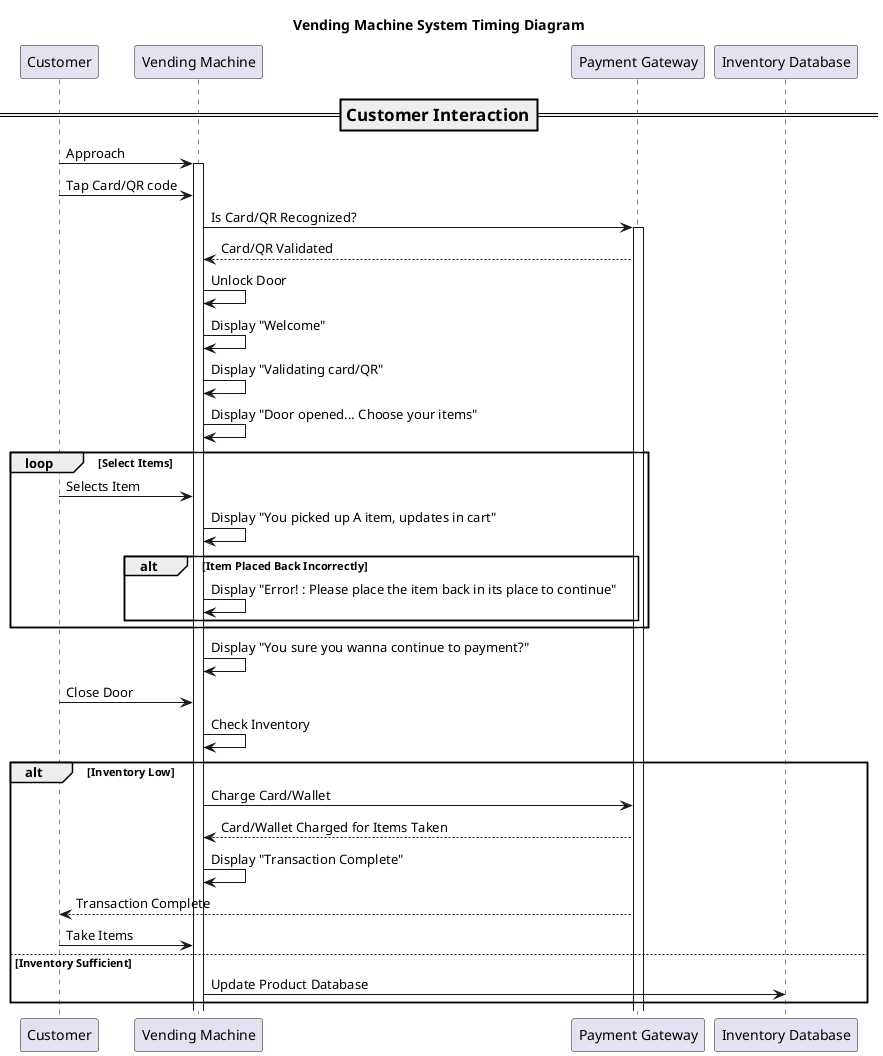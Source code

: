 @startuml

title Vending Machine System Timing Diagram


participant Customer
participant "Vending Machine" as VM
participant "Payment Gateway" as PG
participant "Inventory Database" as DB

=== Customer Interaction ==
Customer -> VM: Approach
activate VM
Customer -> VM: Tap Card/QR code
VM -> PG: Is Card/QR Recognized?
activate PG
PG --> VM: Card/QR Validated
VM -> VM: Unlock Door
VM -> VM: Display "Welcome"
VM -> VM: Display "Validating card/QR"
VM -> VM: Display "Door opened... Choose your items"
loop Select Items
    Customer -> VM: Selects Item
    VM -> VM: Display "You picked up A item, updates in cart"
    alt Item Placed Back Incorrectly
        VM -> VM: Display "Error! : Please place the item back in its place to continue"
    end
end
VM -> VM: Display "You sure you wanna continue to payment?"
Customer -> VM: Close Door
VM -> VM: Check Inventory
alt Inventory Low
    VM -> PG: Charge Card/Wallet
    PG --> VM: Card/Wallet Charged for Items Taken
    VM -> VM: Display "Transaction Complete"
    PG --> Customer: Transaction Complete
    Customer -> VM: Take Items
else Inventory Sufficient
    VM -> DB: Update Product Database
end

@enduml
